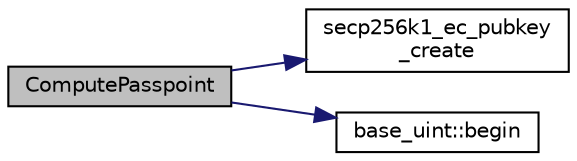 digraph "ComputePasspoint"
{
  edge [fontname="Helvetica",fontsize="10",labelfontname="Helvetica",labelfontsize="10"];
  node [fontname="Helvetica",fontsize="10",shape=record];
  rankdir="LR";
  Node86 [label="ComputePasspoint",height=0.2,width=0.4,color="black", fillcolor="grey75", style="filled", fontcolor="black"];
  Node86 -> Node87 [color="midnightblue",fontsize="10",style="solid",fontname="Helvetica"];
  Node87 [label="secp256k1_ec_pubkey\l_create",height=0.2,width=0.4,color="black", fillcolor="white", style="filled",URL="$secp256k1_8h.html#a22e1ef593e0d06d40b4f233e91447aa3",tooltip="Compute the public key for a secret key. "];
  Node86 -> Node88 [color="midnightblue",fontsize="10",style="solid",fontname="Helvetica"];
  Node88 [label="base_uint::begin",height=0.2,width=0.4,color="black", fillcolor="white", style="filled",URL="$classbase__uint.html#aaa32054bf4e8fbb31d54a75f6065174d"];
}
